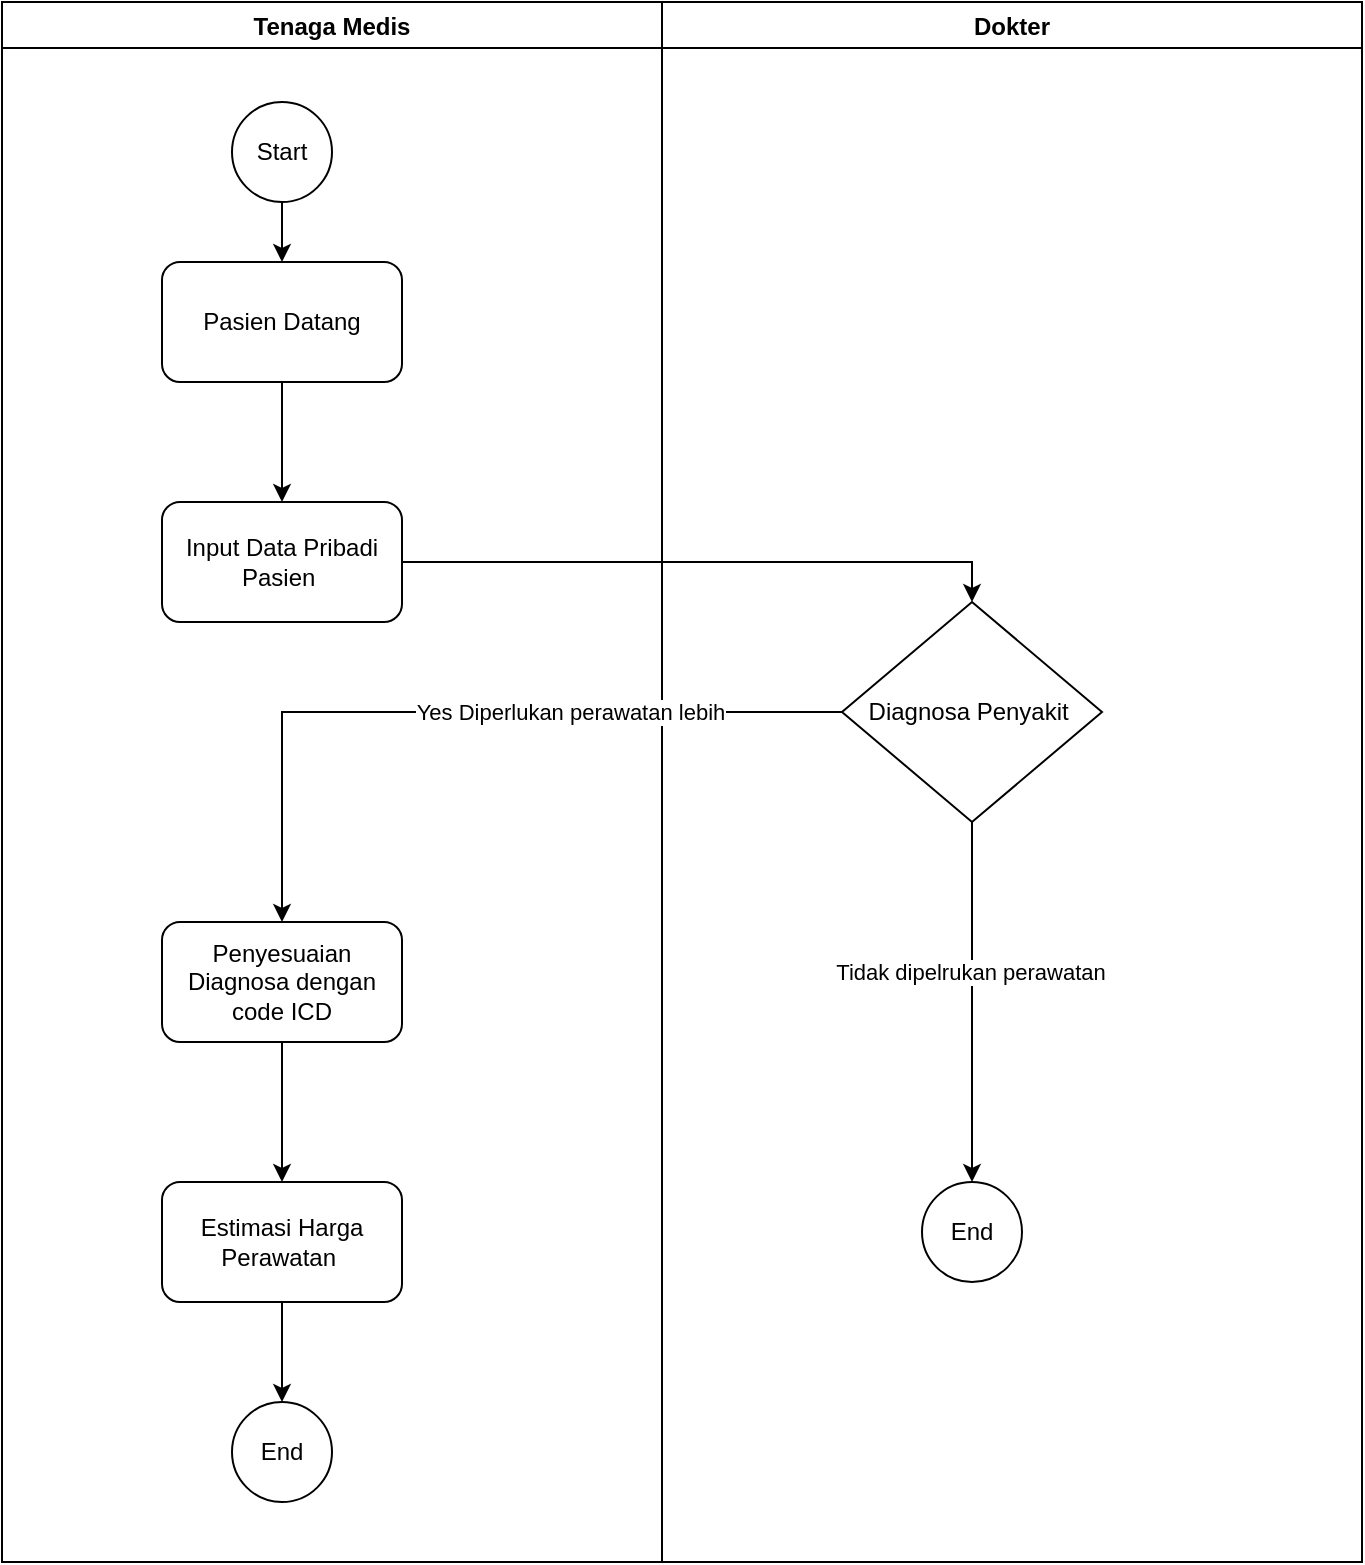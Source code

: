 <mxfile version="26.0.1">
  <diagram name="Page-1" id="EtaP9dJmNPpNIkBdqt-V">
    <mxGraphModel dx="1233" dy="791" grid="1" gridSize="10" guides="1" tooltips="1" connect="1" arrows="1" fold="1" page="1" pageScale="1" pageWidth="850" pageHeight="1100" math="0" shadow="0">
      <root>
        <mxCell id="0" />
        <mxCell id="1" parent="0" />
        <mxCell id="GNXbmUJe4ZyUbetsLbS8-1" value="Dokter" style="swimlane;" vertex="1" parent="1">
          <mxGeometry x="390" y="70" width="350" height="780" as="geometry" />
        </mxCell>
        <mxCell id="GNXbmUJe4ZyUbetsLbS8-34" style="edgeStyle=orthogonalEdgeStyle;rounded=0;orthogonalLoop=1;jettySize=auto;html=1;exitX=0.5;exitY=1;exitDx=0;exitDy=0;entryX=0.5;entryY=0;entryDx=0;entryDy=0;" edge="1" parent="GNXbmUJe4ZyUbetsLbS8-1" source="GNXbmUJe4ZyUbetsLbS8-29" target="GNXbmUJe4ZyUbetsLbS8-36">
          <mxGeometry relative="1" as="geometry">
            <mxPoint x="155" y="450" as="targetPoint" />
          </mxGeometry>
        </mxCell>
        <mxCell id="GNXbmUJe4ZyUbetsLbS8-40" value="Tidak dipelrukan perawatan" style="edgeLabel;html=1;align=center;verticalAlign=middle;resizable=0;points=[];" vertex="1" connectable="0" parent="GNXbmUJe4ZyUbetsLbS8-34">
          <mxGeometry x="-0.173" y="-1" relative="1" as="geometry">
            <mxPoint as="offset" />
          </mxGeometry>
        </mxCell>
        <mxCell id="GNXbmUJe4ZyUbetsLbS8-29" value="Diagnosa Penyakit&amp;nbsp;" style="rhombus;whiteSpace=wrap;html=1;" vertex="1" parent="GNXbmUJe4ZyUbetsLbS8-1">
          <mxGeometry x="90" y="300" width="130" height="110" as="geometry" />
        </mxCell>
        <mxCell id="GNXbmUJe4ZyUbetsLbS8-36" value="End" style="ellipse;whiteSpace=wrap;html=1;aspect=fixed;" vertex="1" parent="GNXbmUJe4ZyUbetsLbS8-1">
          <mxGeometry x="130" y="590" width="50" height="50" as="geometry" />
        </mxCell>
        <mxCell id="GNXbmUJe4ZyUbetsLbS8-15" value="Tenaga Medis" style="swimlane;" vertex="1" parent="1">
          <mxGeometry x="60" y="70" width="330" height="780" as="geometry" />
        </mxCell>
        <mxCell id="GNXbmUJe4ZyUbetsLbS8-16" style="edgeStyle=orthogonalEdgeStyle;rounded=0;orthogonalLoop=1;jettySize=auto;html=1;entryX=0.5;entryY=0;entryDx=0;entryDy=0;" edge="1" parent="GNXbmUJe4ZyUbetsLbS8-15">
          <mxGeometry relative="1" as="geometry">
            <mxPoint x="140" y="100" as="sourcePoint" />
            <mxPoint x="140" y="130" as="targetPoint" />
          </mxGeometry>
        </mxCell>
        <mxCell id="GNXbmUJe4ZyUbetsLbS8-17" value="Start" style="ellipse;whiteSpace=wrap;html=1;aspect=fixed;" vertex="1" parent="GNXbmUJe4ZyUbetsLbS8-15">
          <mxGeometry x="115" y="50" width="50" height="50" as="geometry" />
        </mxCell>
        <mxCell id="GNXbmUJe4ZyUbetsLbS8-18" style="edgeStyle=orthogonalEdgeStyle;rounded=0;orthogonalLoop=1;jettySize=auto;html=1;entryX=0.5;entryY=0;entryDx=0;entryDy=0;" edge="1" parent="GNXbmUJe4ZyUbetsLbS8-15" source="GNXbmUJe4ZyUbetsLbS8-19" target="GNXbmUJe4ZyUbetsLbS8-21">
          <mxGeometry relative="1" as="geometry" />
        </mxCell>
        <mxCell id="GNXbmUJe4ZyUbetsLbS8-19" value="Pasien Datang" style="rounded=1;whiteSpace=wrap;html=1;" vertex="1" parent="GNXbmUJe4ZyUbetsLbS8-15">
          <mxGeometry x="80" y="130" width="120" height="60" as="geometry" />
        </mxCell>
        <mxCell id="GNXbmUJe4ZyUbetsLbS8-21" value="Input Data Pribadi Pasien&amp;nbsp;" style="rounded=1;whiteSpace=wrap;html=1;" vertex="1" parent="GNXbmUJe4ZyUbetsLbS8-15">
          <mxGeometry x="80" y="250" width="120" height="60" as="geometry" />
        </mxCell>
        <mxCell id="GNXbmUJe4ZyUbetsLbS8-27" style="edgeStyle=orthogonalEdgeStyle;rounded=0;orthogonalLoop=1;jettySize=auto;html=1;entryX=0.5;entryY=0;entryDx=0;entryDy=0;" edge="1" parent="GNXbmUJe4ZyUbetsLbS8-15" source="GNXbmUJe4ZyUbetsLbS8-24" target="GNXbmUJe4ZyUbetsLbS8-26">
          <mxGeometry relative="1" as="geometry" />
        </mxCell>
        <mxCell id="GNXbmUJe4ZyUbetsLbS8-24" value="Penyesuaian Diagnosa dengan code ICD" style="rounded=1;whiteSpace=wrap;html=1;" vertex="1" parent="GNXbmUJe4ZyUbetsLbS8-15">
          <mxGeometry x="80" y="460" width="120" height="60" as="geometry" />
        </mxCell>
        <mxCell id="GNXbmUJe4ZyUbetsLbS8-26" value="Estimasi Harga Perawatan&amp;nbsp;" style="rounded=1;whiteSpace=wrap;html=1;" vertex="1" parent="GNXbmUJe4ZyUbetsLbS8-15">
          <mxGeometry x="80" y="590" width="120" height="60" as="geometry" />
        </mxCell>
        <mxCell id="GNXbmUJe4ZyUbetsLbS8-38" value="End" style="ellipse;whiteSpace=wrap;html=1;aspect=fixed;" vertex="1" parent="GNXbmUJe4ZyUbetsLbS8-15">
          <mxGeometry x="115" y="700" width="50" height="50" as="geometry" />
        </mxCell>
        <mxCell id="GNXbmUJe4ZyUbetsLbS8-39" style="edgeStyle=orthogonalEdgeStyle;rounded=0;orthogonalLoop=1;jettySize=auto;html=1;entryX=0.5;entryY=0;entryDx=0;entryDy=0;" edge="1" parent="GNXbmUJe4ZyUbetsLbS8-15" source="GNXbmUJe4ZyUbetsLbS8-26" target="GNXbmUJe4ZyUbetsLbS8-38">
          <mxGeometry relative="1" as="geometry" />
        </mxCell>
        <mxCell id="GNXbmUJe4ZyUbetsLbS8-30" style="edgeStyle=orthogonalEdgeStyle;rounded=0;orthogonalLoop=1;jettySize=auto;html=1;entryX=0.5;entryY=0;entryDx=0;entryDy=0;" edge="1" parent="1" source="GNXbmUJe4ZyUbetsLbS8-21" target="GNXbmUJe4ZyUbetsLbS8-29">
          <mxGeometry relative="1" as="geometry" />
        </mxCell>
        <mxCell id="GNXbmUJe4ZyUbetsLbS8-31" style="edgeStyle=orthogonalEdgeStyle;rounded=0;orthogonalLoop=1;jettySize=auto;html=1;entryX=0.5;entryY=0;entryDx=0;entryDy=0;" edge="1" parent="1" source="GNXbmUJe4ZyUbetsLbS8-29" target="GNXbmUJe4ZyUbetsLbS8-24">
          <mxGeometry relative="1" as="geometry" />
        </mxCell>
        <mxCell id="GNXbmUJe4ZyUbetsLbS8-32" value="Yes Diperlukan perawatan lebih" style="edgeLabel;html=1;align=center;verticalAlign=middle;resizable=0;points=[];" vertex="1" connectable="0" parent="GNXbmUJe4ZyUbetsLbS8-31">
          <mxGeometry x="-0.298" relative="1" as="geometry">
            <mxPoint x="-1" as="offset" />
          </mxGeometry>
        </mxCell>
      </root>
    </mxGraphModel>
  </diagram>
</mxfile>
